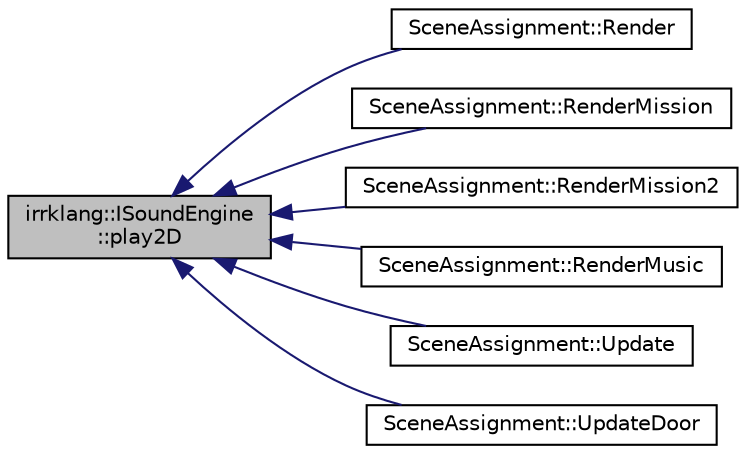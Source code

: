 digraph "irrklang::ISoundEngine::play2D"
{
  bgcolor="transparent";
  edge [fontname="Helvetica",fontsize="10",labelfontname="Helvetica",labelfontsize="10"];
  node [fontname="Helvetica",fontsize="10",shape=record];
  rankdir="LR";
  Node1 [label="irrklang::ISoundEngine\l::play2D",height=0.2,width=0.4,color="black", fillcolor="grey75", style="filled", fontcolor="black"];
  Node1 -> Node2 [dir="back",color="midnightblue",fontsize="10",style="solid",fontname="Helvetica"];
  Node2 [label="SceneAssignment::Render",height=0.2,width=0.4,color="black",URL="$classSceneAssignment.html#a6ea2d4194a7fc8df19cfc1a5268a3590",tooltip="Render all of our games and a combine of all render fuctions in here /*. "];
  Node1 -> Node3 [dir="back",color="midnightblue",fontsize="10",style="solid",fontname="Helvetica"];
  Node3 [label="SceneAssignment::RenderMission",height=0.2,width=0.4,color="black",URL="$classSceneAssignment.html#a38afdf955403436a782b38718c6f7f6f",tooltip="Render music for the games /*. "];
  Node1 -> Node4 [dir="back",color="midnightblue",fontsize="10",style="solid",fontname="Helvetica"];
  Node4 [label="SceneAssignment::RenderMission2",height=0.2,width=0.4,color="black",URL="$classSceneAssignment.html#a65a4d46dff5184aef0fe0d3956d2d532"];
  Node1 -> Node5 [dir="back",color="midnightblue",fontsize="10",style="solid",fontname="Helvetica"];
  Node5 [label="SceneAssignment::RenderMusic",height=0.2,width=0.4,color="black",URL="$classSceneAssignment.html#aa3a1acbbe86238ff67e323d29e212422",tooltip="Render music for siren and pickup sound /*. "];
  Node1 -> Node6 [dir="back",color="midnightblue",fontsize="10",style="solid",fontname="Helvetica"];
  Node6 [label="SceneAssignment::Update",height=0.2,width=0.4,color="black",URL="$classSceneAssignment.html#a96b2b7939a5d84c2563414575ebf9ec9",tooltip="Update to call all other update functions and also update the games and scenerios in our program /*..."];
  Node1 -> Node7 [dir="back",color="midnightblue",fontsize="10",style="solid",fontname="Helvetica"];
  Node7 [label="SceneAssignment::UpdateDoor",height=0.2,width=0.4,color="black",URL="$classSceneAssignment.html#a20264b056cf3125cf20c659e5604a53a",tooltip="Update the exit and entrance door for the player and moving NPCs to enter and exit /*..."];
}
